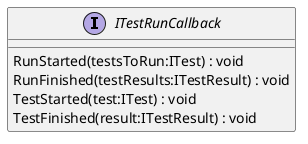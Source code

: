 @startuml
interface ITestRunCallback {
    RunStarted(testsToRun:ITest) : void
    RunFinished(testResults:ITestResult) : void
    TestStarted(test:ITest) : void
    TestFinished(result:ITestResult) : void
}
@enduml
